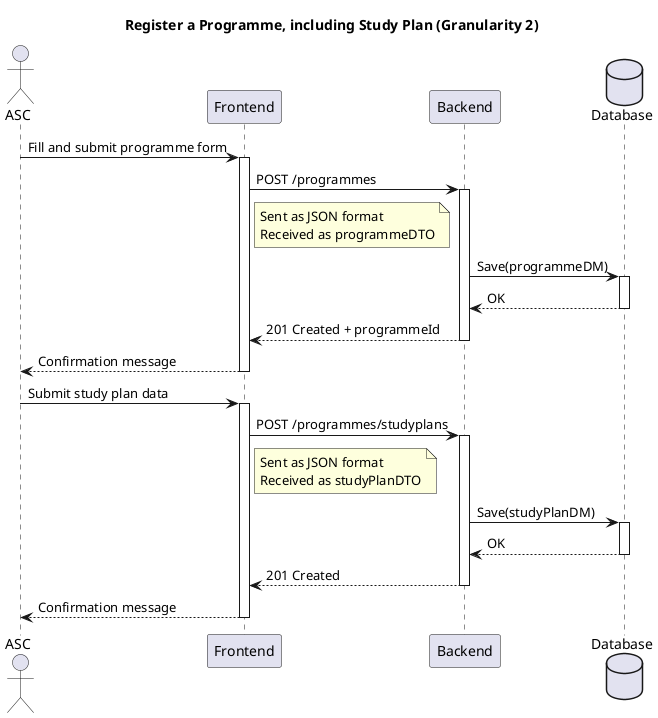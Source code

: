 @startuml
title Register a Programme, including Study Plan (Granularity 2)

actor ASC
participant Frontend
participant Backend
database Database

ASC -> Frontend: Fill and submit programme form
activate Frontend

Frontend -> Backend: POST /programmes
activate Backend
note right Frontend
  Sent as JSON format
  Received as programmeDTO
end note

Backend -> Database: Save(programmeDM)
activate Database
Database --> Backend: OK
deactivate Database

Backend --> Frontend: 201 Created + programmeId
deactivate Backend

Frontend --> ASC: Confirmation message
deactivate Frontend

ASC -> Frontend: Submit study plan data
activate Frontend
Frontend -> Backend: POST /programmes/studyplans
activate Backend
note right Frontend
  Sent as JSON format
  Received as studyPlanDTO
end note

Backend -> Database: Save(studyPlanDM)
activate Database
Database --> Backend: OK
deactivate Database

Backend --> Frontend: 201 Created
deactivate Backend

Frontend --> ASC: Confirmation message
deactivate Frontend

@enduml